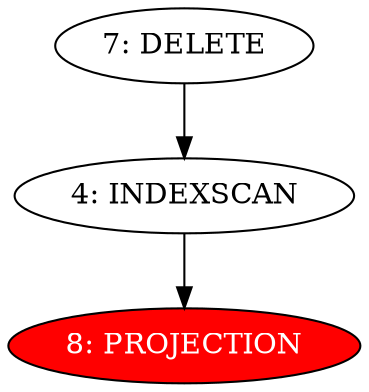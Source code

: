 digraph name {
4 [label="4: INDEXSCAN" ];
4 -> 8;
8 [label="8: PROJECTION" fontcolor="white" style="filled" fillcolor="red"];
7 [label="7: DELETE" ];
7 -> 4;

}

